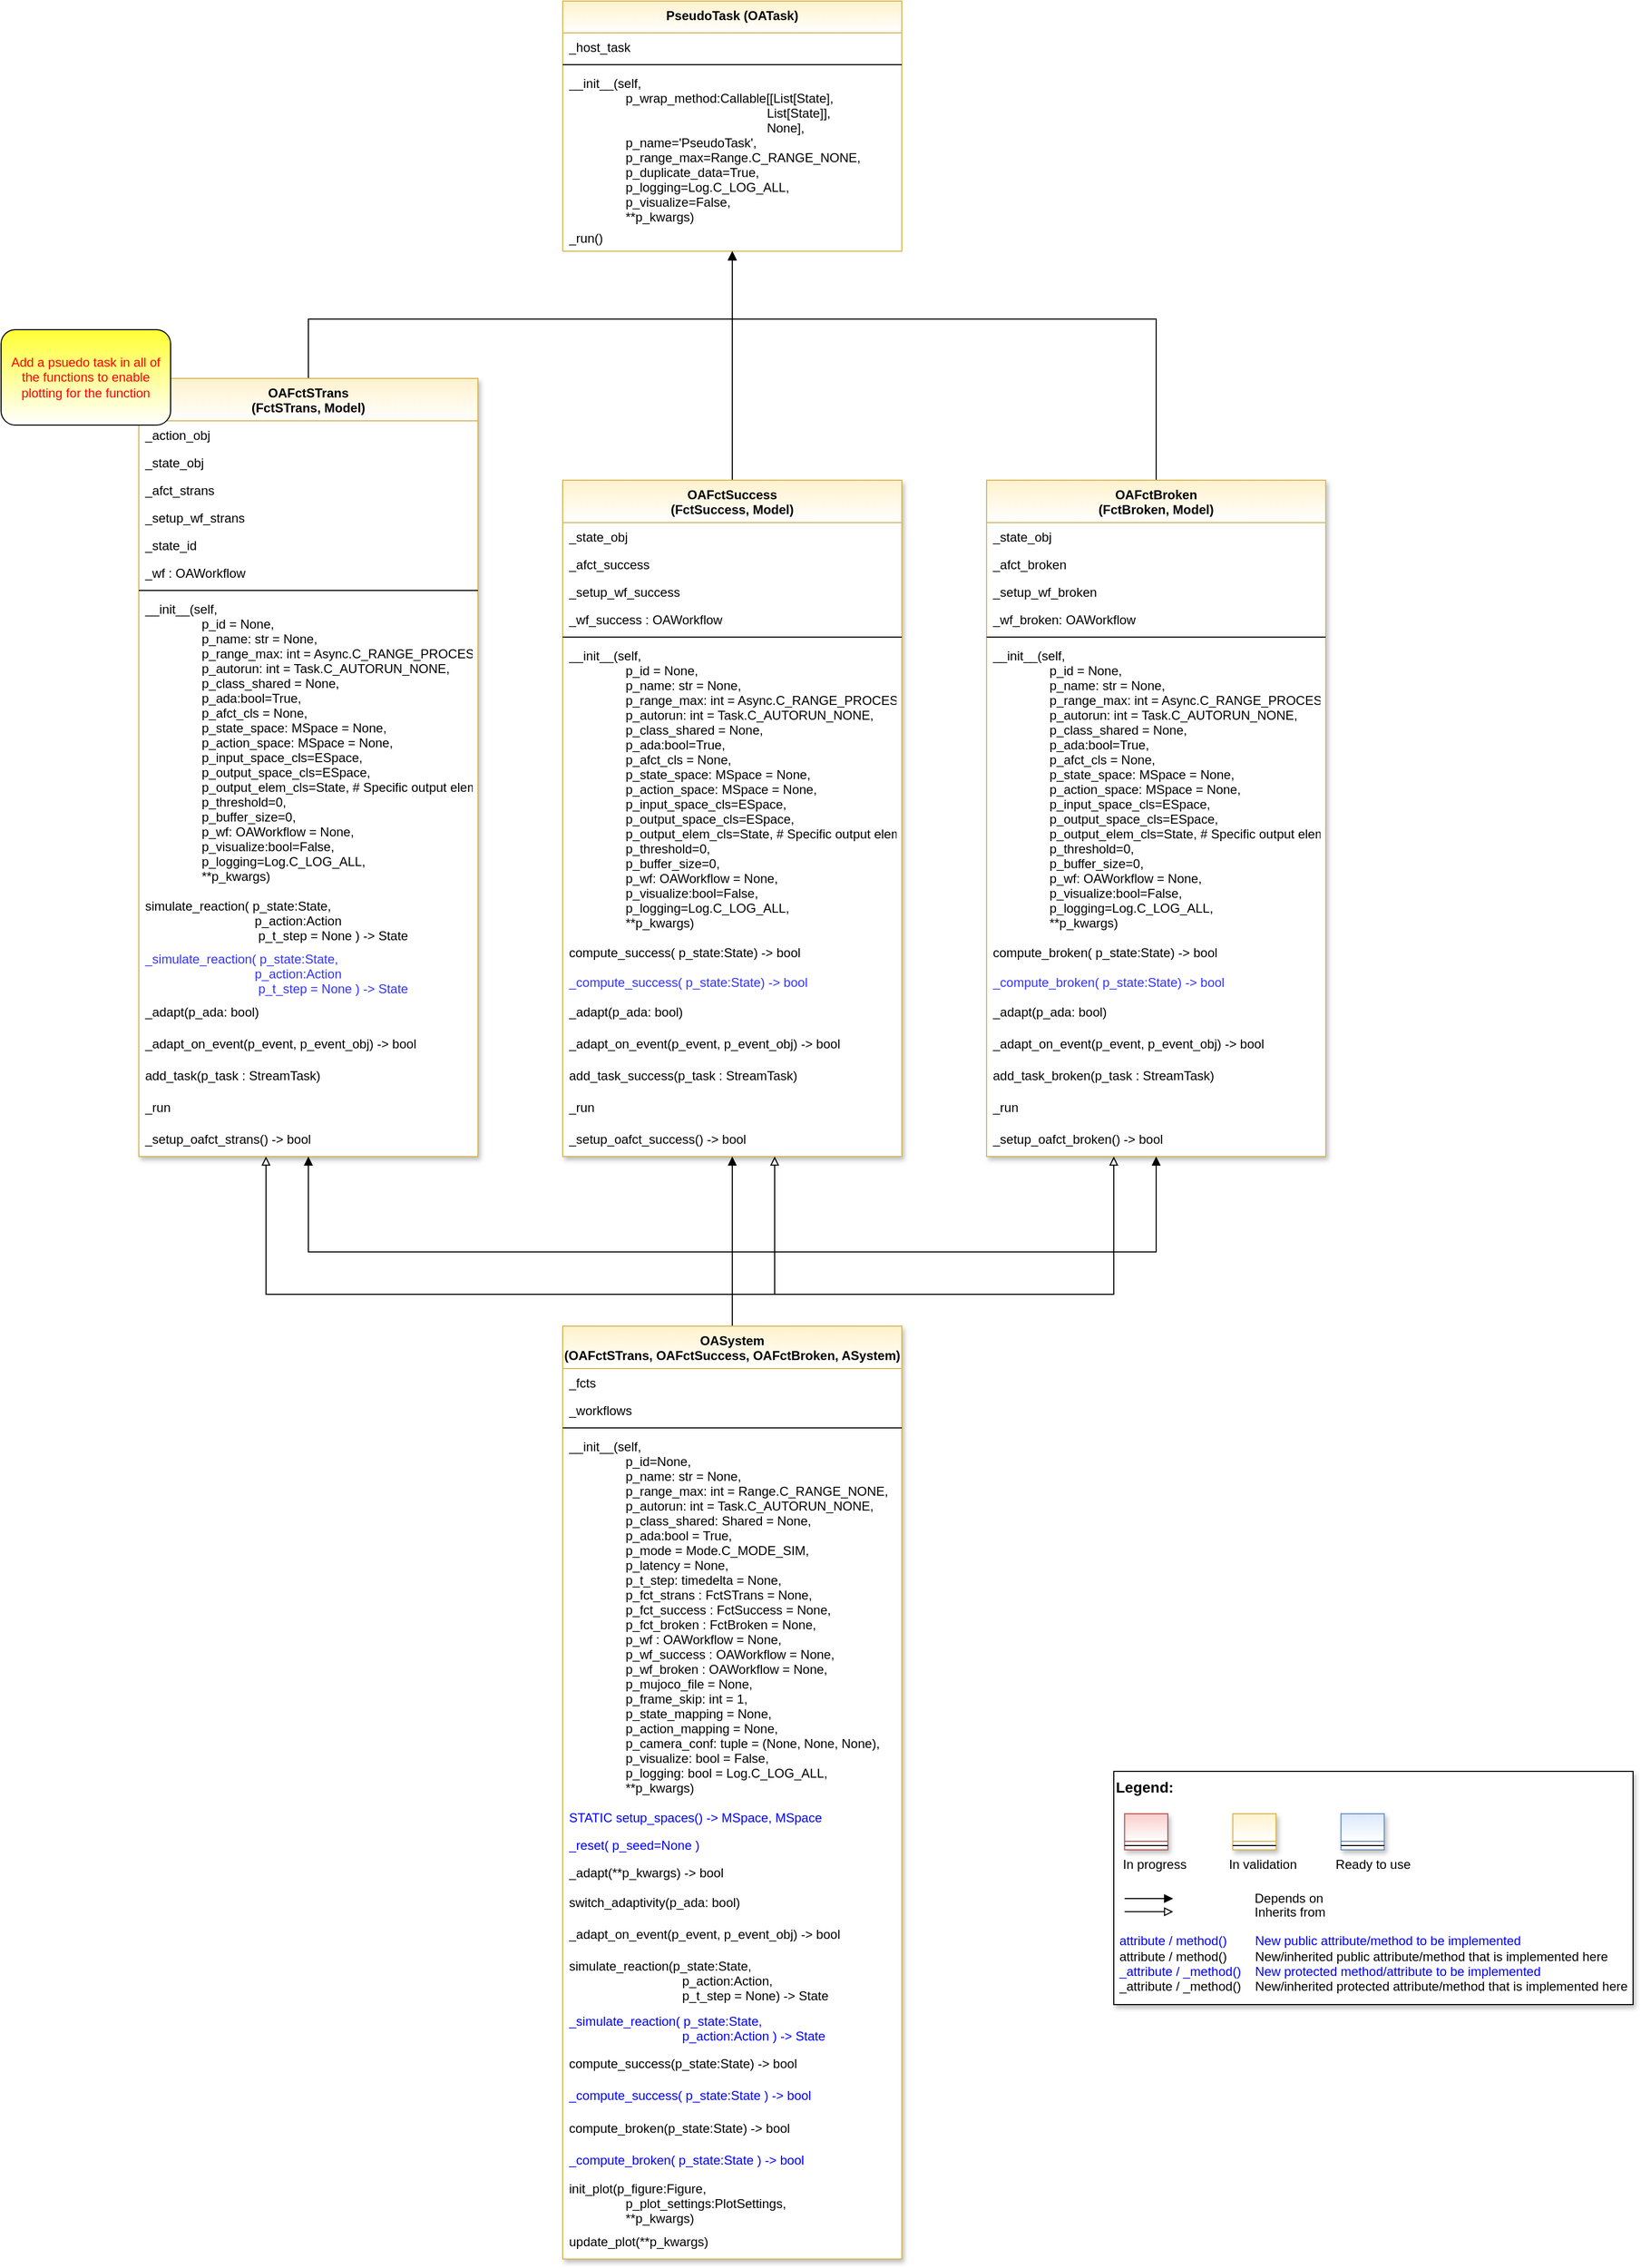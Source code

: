 <mxfile version="20.2.3" type="device"><diagram id="Zi733rjNOypD8WlfXJ94" name="Page-1"><mxGraphModel dx="2048" dy="1254" grid="1" gridSize="10" guides="1" tooltips="1" connect="1" arrows="1" fold="1" page="1" pageScale="1" pageWidth="3300" pageHeight="4681" math="0" shadow="0"><root><mxCell id="0"/><mxCell id="1" parent="0"/><mxCell id="bpcFFjgTcvPOuoqzelBe-73" style="edgeStyle=orthogonalEdgeStyle;rounded=0;orthogonalLoop=1;jettySize=auto;html=1;fontColor=default;endArrow=block;endFill=1;" parent="1" source="3nKmEHBkhuEQzgphiRRS-30" target="FAfcoikHpoE6r6L-Px94-1" edge="1"><mxGeometry relative="1" as="geometry"><Array as="points"><mxPoint x="600" y="640"/><mxPoint x="1000" y="640"/></Array></mxGeometry></mxCell><mxCell id="3nKmEHBkhuEQzgphiRRS-30" value="OAFctSTrans&#10;(FctSTrans, Model)" style="swimlane;fontStyle=1;align=center;verticalAlign=top;childLayout=stackLayout;horizontal=1;startSize=40;horizontalStack=0;resizeParent=1;resizeLast=0;collapsible=1;marginBottom=0;rounded=0;shadow=1;strokeWidth=1;fillColor=#fff2cc;strokeColor=#d6b656;swimlaneFillColor=#ffffff;gradientColor=#FFFFFF;fontColor=default;" parent="1" vertex="1"><mxGeometry x="440" y="696" width="320" height="734" as="geometry"><mxRectangle x="230" y="140" width="160" height="26" as="alternateBounds"/></mxGeometry></mxCell><mxCell id="3nKmEHBkhuEQzgphiRRS-32" value="_action_obj" style="text;align=left;verticalAlign=top;spacingLeft=4;spacingRight=4;overflow=hidden;rotatable=0;points=[[0,0.5],[1,0.5]];portConstraint=eastwest;fontColor=default;" parent="3nKmEHBkhuEQzgphiRRS-30" vertex="1"><mxGeometry y="40" width="320" height="26" as="geometry"/></mxCell><mxCell id="bpcFFjgTcvPOuoqzelBe-1" value="_state_obj" style="text;align=left;verticalAlign=top;spacingLeft=4;spacingRight=4;overflow=hidden;rotatable=0;points=[[0,0.5],[1,0.5]];portConstraint=eastwest;fontColor=default;" parent="3nKmEHBkhuEQzgphiRRS-30" vertex="1"><mxGeometry y="66" width="320" height="26" as="geometry"/></mxCell><mxCell id="bpcFFjgTcvPOuoqzelBe-2" value="_afct_strans" style="text;align=left;verticalAlign=top;spacingLeft=4;spacingRight=4;overflow=hidden;rotatable=0;points=[[0,0.5],[1,0.5]];portConstraint=eastwest;fontColor=default;" parent="3nKmEHBkhuEQzgphiRRS-30" vertex="1"><mxGeometry y="92" width="320" height="26" as="geometry"/></mxCell><mxCell id="bpcFFjgTcvPOuoqzelBe-3" value="_setup_wf_strans" style="text;align=left;verticalAlign=top;spacingLeft=4;spacingRight=4;overflow=hidden;rotatable=0;points=[[0,0.5],[1,0.5]];portConstraint=eastwest;fontColor=default;" parent="3nKmEHBkhuEQzgphiRRS-30" vertex="1"><mxGeometry y="118" width="320" height="26" as="geometry"/></mxCell><mxCell id="bpcFFjgTcvPOuoqzelBe-5" value="_state_id" style="text;align=left;verticalAlign=top;spacingLeft=4;spacingRight=4;overflow=hidden;rotatable=0;points=[[0,0.5],[1,0.5]];portConstraint=eastwest;fontColor=default;" parent="3nKmEHBkhuEQzgphiRRS-30" vertex="1"><mxGeometry y="144" width="320" height="26" as="geometry"/></mxCell><mxCell id="bpcFFjgTcvPOuoqzelBe-4" value="_wf : OAWorkflow" style="text;align=left;verticalAlign=top;spacingLeft=4;spacingRight=4;overflow=hidden;rotatable=0;points=[[0,0.5],[1,0.5]];portConstraint=eastwest;fontColor=default;" parent="3nKmEHBkhuEQzgphiRRS-30" vertex="1"><mxGeometry y="170" width="320" height="26" as="geometry"/></mxCell><mxCell id="3nKmEHBkhuEQzgphiRRS-33" value="" style="line;html=1;strokeWidth=1;align=left;verticalAlign=middle;spacingTop=-1;spacingLeft=3;spacingRight=3;rotatable=0;labelPosition=right;points=[];portConstraint=eastwest;fontColor=default;" parent="3nKmEHBkhuEQzgphiRRS-30" vertex="1"><mxGeometry y="196" width="320" height="8" as="geometry"/></mxCell><mxCell id="3nKmEHBkhuEQzgphiRRS-34" value="__init__(self,&#10;                             p_id = None,&#10;                             p_name: str = None,&#10;                             p_range_max: int = Async.C_RANGE_PROCESS,&#10;                             p_autorun: int = Task.C_AUTORUN_NONE,&#10;                             p_class_shared = None,&#10;                             p_ada:bool=True,&#10;                             p_afct_cls = None,&#10;                             p_state_space: MSpace = None,&#10;                             p_action_space: MSpace = None,&#10;                             p_input_space_cls=ESpace,&#10;                             p_output_space_cls=ESpace,&#10;                             p_output_elem_cls=State,  # Specific output element type&#10;                             p_threshold=0,&#10;                             p_buffer_size=0,&#10;                             p_wf: OAWorkflow = None,&#10;                             p_visualize:bool=False,&#10;                             p_logging=Log.C_LOG_ALL,&#10;                             **p_kwargs)" style="text;align=left;verticalAlign=top;spacingLeft=4;spacingRight=4;overflow=hidden;rotatable=0;points=[[0,0.5],[1,0.5]];portConstraint=eastwest;fontColor=default;" parent="3nKmEHBkhuEQzgphiRRS-30" vertex="1"><mxGeometry y="204" width="320" height="280" as="geometry"/></mxCell><mxCell id="3nKmEHBkhuEQzgphiRRS-35" value="simulate_reaction( p_state:State,&#10;                               p_action:Action&#10;                                p_t_step = None ) -&gt; State" style="text;align=left;verticalAlign=top;spacingLeft=4;spacingRight=4;overflow=hidden;rotatable=0;points=[[0,0.5],[1,0.5]];portConstraint=eastwest;fontColor=default;" parent="3nKmEHBkhuEQzgphiRRS-30" vertex="1"><mxGeometry y="484" width="320" height="50" as="geometry"/></mxCell><mxCell id="8cBaKWPi-zuiZ8Ee7FbF-1" value="_simulate_reaction( p_state:State,&#10;                               p_action:Action&#10;                                p_t_step = None ) -&gt; State" style="text;align=left;verticalAlign=top;spacingLeft=4;spacingRight=4;overflow=hidden;rotatable=0;points=[[0,0.5],[1,0.5]];portConstraint=eastwest;fontColor=#3333FF;" vertex="1" parent="3nKmEHBkhuEQzgphiRRS-30"><mxGeometry y="534" width="320" height="50" as="geometry"/></mxCell><mxCell id="3nKmEHBkhuEQzgphiRRS-66" value="_adapt(p_ada: bool)" style="text;align=left;verticalAlign=top;spacingLeft=4;spacingRight=4;overflow=hidden;rotatable=0;points=[[0,0.5],[1,0.5]];portConstraint=eastwest;fontColor=default;" parent="3nKmEHBkhuEQzgphiRRS-30" vertex="1"><mxGeometry y="584" width="320" height="30" as="geometry"/></mxCell><mxCell id="3nKmEHBkhuEQzgphiRRS-67" value="_adapt_on_event(p_event, p_event_obj) -&gt; bool" style="text;align=left;verticalAlign=top;spacingLeft=4;spacingRight=4;overflow=hidden;rotatable=0;points=[[0,0.5],[1,0.5]];portConstraint=eastwest;fontColor=default;" parent="3nKmEHBkhuEQzgphiRRS-30" vertex="1"><mxGeometry y="614" width="320" height="30" as="geometry"/></mxCell><mxCell id="3nKmEHBkhuEQzgphiRRS-77" value="add_task(p_task : StreamTask)" style="text;align=left;verticalAlign=top;spacingLeft=4;spacingRight=4;overflow=hidden;rotatable=0;points=[[0,0.5],[1,0.5]];portConstraint=eastwest;fontColor=default;" parent="3nKmEHBkhuEQzgphiRRS-30" vertex="1"><mxGeometry y="644" width="320" height="30" as="geometry"/></mxCell><mxCell id="bpcFFjgTcvPOuoqzelBe-6" value="_run" style="text;align=left;verticalAlign=top;spacingLeft=4;spacingRight=4;overflow=hidden;rotatable=0;points=[[0,0.5],[1,0.5]];portConstraint=eastwest;fontColor=default;" parent="3nKmEHBkhuEQzgphiRRS-30" vertex="1"><mxGeometry y="674" width="320" height="30" as="geometry"/></mxCell><mxCell id="bpcFFjgTcvPOuoqzelBe-7" value="_setup_oafct_strans() -&gt; bool" style="text;align=left;verticalAlign=top;spacingLeft=4;spacingRight=4;overflow=hidden;rotatable=0;points=[[0,0.5],[1,0.5]];portConstraint=eastwest;fontColor=default;" parent="3nKmEHBkhuEQzgphiRRS-30" vertex="1"><mxGeometry y="704" width="320" height="30" as="geometry"/></mxCell><mxCell id="3nKmEHBkhuEQzgphiRRS-52" value="" style="group" parent="1" vertex="1" connectable="0"><mxGeometry x="1360" y="2010" width="490" height="220" as="geometry"/></mxCell><mxCell id="3nKmEHBkhuEQzgphiRRS-53" value="&lt;font color=&quot;#000000&quot; size=&quot;1&quot;&gt;&lt;b style=&quot;font-size: 14px&quot;&gt;Legend:&lt;br&gt;&lt;/b&gt;&lt;/font&gt;&lt;br&gt;&lt;br&gt;&lt;br&gt;&lt;font color=&quot;#0000ff&quot; style=&quot;font-size: 6px&quot;&gt;&lt;br&gt;&lt;/font&gt;&lt;span style=&quot;color: rgb(0 , 0 , 0)&quot;&gt;&lt;font style=&quot;font-size: 4px&quot;&gt;&amp;nbsp; &amp;nbsp;&lt;/font&gt;&amp;nbsp;In progress&amp;nbsp; &amp;nbsp; &amp;nbsp; &amp;nbsp; &amp;nbsp; &amp;nbsp; In validation&amp;nbsp; &amp;nbsp; &amp;nbsp; &amp;nbsp; &amp;nbsp; &amp;nbsp;Ready to use&lt;/span&gt;&lt;font color=&quot;#000000&quot;&gt;&amp;nbsp;&lt;br&gt;&lt;/font&gt;&lt;font color=&quot;#0000ff&quot;&gt;&lt;br&gt;&lt;br&gt;&lt;br&gt;&lt;br&gt;&amp;nbsp;attribute / method()&amp;nbsp; &amp;nbsp; &amp;nbsp; &amp;nbsp; New public attribute/method to be implemented&lt;/font&gt;&lt;br&gt;&lt;font color=&quot;#000000&quot;&gt;&amp;nbsp;&lt;/font&gt;&lt;font color=&quot;#000000&quot;&gt;attribute / method()&lt;span&gt;&#9;&lt;/span&gt;&amp;nbsp; &amp;nbsp; &amp;nbsp; &amp;nbsp;New/inherited public attribute/method that is implemented here&lt;br&gt;&lt;/font&gt;&lt;font color=&quot;#0000ff&quot;&gt;&amp;nbsp;_attribute /&amp;nbsp;&lt;/font&gt;&lt;font color=&quot;#0000ff&quot;&gt;_method()&amp;nbsp; &amp;nbsp; New protected method/attribute to be implemented&lt;/font&gt;&lt;br&gt;&lt;font color=&quot;#000000&quot;&gt;&amp;nbsp;_attribute / _method()&amp;nbsp; &amp;nbsp; New/inherited protected attribute/method that is implemented here&lt;br&gt;&lt;/font&gt;&lt;font color=&quot;#000000&quot;&gt;&lt;br&gt;&lt;br&gt;&lt;br&gt;&lt;br&gt;&lt;br&gt;&lt;/font&gt;" style="text;html=1;align=left;verticalAlign=top;whiteSpace=wrap;rounded=0;fontColor=#006600;strokeColor=#000000;shadow=1;fillColor=#ffffff;" parent="3nKmEHBkhuEQzgphiRRS-52" vertex="1"><mxGeometry width="490.0" height="220" as="geometry"/></mxCell><mxCell id="3nKmEHBkhuEQzgphiRRS-54" value="Depends on" style="endArrow=block;html=1;labelPosition=right;verticalLabelPosition=middle;align=left;verticalAlign=middle;endFill=1;fontSize=12;" parent="3nKmEHBkhuEQzgphiRRS-52" edge="1"><mxGeometry x="-1623.125" y="-2180" width="51.042" height="50" as="geometry"><mxPoint x="10.208" y="120.003" as="sourcePoint"/><mxPoint x="55.991" y="120.003" as="targetPoint"/><mxPoint x="98" as="offset"/><Array as="points"><mxPoint x="30.625" y="120"/></Array></mxGeometry></mxCell><mxCell id="3nKmEHBkhuEQzgphiRRS-55" value="Inherits from" style="endArrow=block;html=1;labelPosition=right;verticalLabelPosition=middle;align=left;verticalAlign=middle;endFill=0;fontSize=12;" parent="3nKmEHBkhuEQzgphiRRS-52" edge="1"><mxGeometry x="-1623.125" y="-2180" width="51.042" height="50" as="geometry"><mxPoint x="10.208" y="132.385" as="sourcePoint"/><mxPoint x="55.991" y="132.385" as="targetPoint"/><mxPoint x="98" y="1" as="offset"/></mxGeometry></mxCell><mxCell id="3nKmEHBkhuEQzgphiRRS-56" value="" style="swimlane;fontStyle=3;align=center;verticalAlign=top;childLayout=stackLayout;horizontal=1;startSize=26;horizontalStack=0;resizeParent=1;resizeLast=0;collapsible=1;marginBottom=0;rounded=0;shadow=1;strokeWidth=1;fillColor=#f8cecc;strokeColor=#b85450;gradientColor=#ffffff;swimlaneFillColor=#ffffff;" parent="3nKmEHBkhuEQzgphiRRS-52" vertex="1"><mxGeometry x="10.208" y="40" width="40.833" height="34" as="geometry"><mxRectangle x="230" y="140" width="160" height="26" as="alternateBounds"/></mxGeometry></mxCell><mxCell id="3nKmEHBkhuEQzgphiRRS-57" value="" style="line;html=1;strokeWidth=1;align=left;verticalAlign=middle;spacingTop=-1;spacingLeft=3;spacingRight=3;rotatable=0;labelPosition=right;points=[];portConstraint=eastwest;" parent="3nKmEHBkhuEQzgphiRRS-56" vertex="1"><mxGeometry y="26" width="40.833" height="8" as="geometry"/></mxCell><mxCell id="3nKmEHBkhuEQzgphiRRS-58" value="" style="swimlane;fontStyle=3;align=center;verticalAlign=top;childLayout=stackLayout;horizontal=1;startSize=26;horizontalStack=0;resizeParent=1;resizeLast=0;collapsible=1;marginBottom=0;rounded=0;shadow=1;strokeWidth=1;fillColor=#fff2cc;strokeColor=#d6b656;gradientColor=#ffffff;swimlaneFillColor=#ffffff;" parent="3nKmEHBkhuEQzgphiRRS-52" vertex="1"><mxGeometry x="112.292" y="40" width="40.833" height="34" as="geometry"><mxRectangle x="230" y="140" width="160" height="26" as="alternateBounds"/></mxGeometry></mxCell><mxCell id="3nKmEHBkhuEQzgphiRRS-59" value="" style="line;html=1;strokeWidth=1;align=left;verticalAlign=middle;spacingTop=-1;spacingLeft=3;spacingRight=3;rotatable=0;labelPosition=right;points=[];portConstraint=eastwest;" parent="3nKmEHBkhuEQzgphiRRS-58" vertex="1"><mxGeometry y="26" width="40.833" height="8" as="geometry"/></mxCell><mxCell id="3nKmEHBkhuEQzgphiRRS-60" value="" style="swimlane;fontStyle=3;align=center;verticalAlign=top;childLayout=stackLayout;horizontal=1;startSize=26;horizontalStack=0;resizeParent=1;resizeLast=0;collapsible=1;marginBottom=0;rounded=0;shadow=1;strokeWidth=1;fillColor=#dae8fc;strokeColor=#6c8ebf;gradientColor=#ffffff;swimlaneFillColor=#ffffff;" parent="3nKmEHBkhuEQzgphiRRS-52" vertex="1"><mxGeometry x="214.375" y="40" width="40.833" height="34" as="geometry"><mxRectangle x="230" y="140" width="160" height="26" as="alternateBounds"/></mxGeometry></mxCell><mxCell id="3nKmEHBkhuEQzgphiRRS-61" value="" style="line;html=1;strokeWidth=1;align=left;verticalAlign=middle;spacingTop=-1;spacingLeft=3;spacingRight=3;rotatable=0;labelPosition=right;points=[];portConstraint=eastwest;" parent="3nKmEHBkhuEQzgphiRRS-60" vertex="1"><mxGeometry y="26" width="40.833" height="8" as="geometry"/></mxCell><mxCell id="3nKmEHBkhuEQzgphiRRS-80" value="Add a psuedo task in all of the functions to enable plotting for the function" style="rounded=1;whiteSpace=wrap;html=1;fontColor=#FF0000;gradientColor=#FFFFFF;fillColor=#FFFF33;" parent="1" vertex="1"><mxGeometry x="310" y="650" width="160" height="90" as="geometry"/></mxCell><mxCell id="FAfcoikHpoE6r6L-Px94-1" value="PseudoTask (OATask)" style="swimlane;fontStyle=1;align=center;verticalAlign=top;childLayout=stackLayout;horizontal=1;startSize=30;horizontalStack=0;resizeParent=1;resizeParentMax=0;resizeLast=0;collapsible=1;marginBottom=0;whiteSpace=wrap;fillColor=#fff2cc;strokeColor=#d6b656;gradientColor=#FFFFFF;swimlaneFillColor=#FFFFFF;" parent="1" vertex="1"><mxGeometry x="840" y="340" width="320" height="236" as="geometry"/></mxCell><mxCell id="FAfcoikHpoE6r6L-Px94-2" value="_host_task" style="text;strokeColor=none;fillColor=none;align=left;verticalAlign=top;spacingLeft=4;spacingRight=4;overflow=hidden;rotatable=0;points=[[0,0.5],[1,0.5]];portConstraint=eastwest;" parent="FAfcoikHpoE6r6L-Px94-1" vertex="1"><mxGeometry y="30" width="320" height="26" as="geometry"/></mxCell><mxCell id="FAfcoikHpoE6r6L-Px94-3" value="" style="line;strokeWidth=1;fillColor=none;align=left;verticalAlign=middle;spacingTop=-1;spacingLeft=3;spacingRight=3;rotatable=0;labelPosition=right;points=[];portConstraint=eastwest;" parent="FAfcoikHpoE6r6L-Px94-1" vertex="1"><mxGeometry y="56" width="320" height="8" as="geometry"/></mxCell><mxCell id="FAfcoikHpoE6r6L-Px94-4" value="__init__(self,&#10;                             p_wrap_method:Callable[[List[State],&#10;                                                                                             List[State]],&#10;                                                                                             None],&#10;                             p_name='PseudoTask',&#10;                             p_range_max=Range.C_RANGE_NONE,&#10;                             p_duplicate_data=True,&#10;                             p_logging=Log.C_LOG_ALL,&#10;                             p_visualize=False,&#10;                             **p_kwargs)" style="text;strokeColor=none;fillColor=none;align=left;verticalAlign=top;spacingLeft=4;spacingRight=4;overflow=hidden;rotatable=0;points=[[0,0.5],[1,0.5]];portConstraint=eastwest;" parent="FAfcoikHpoE6r6L-Px94-1" vertex="1"><mxGeometry y="64" width="320" height="146" as="geometry"/></mxCell><mxCell id="FAfcoikHpoE6r6L-Px94-6" value="_run()" style="text;strokeColor=none;fillColor=none;align=left;verticalAlign=top;spacingLeft=4;spacingRight=4;overflow=hidden;rotatable=0;points=[[0,0.5],[1,0.5]];portConstraint=eastwest;" parent="FAfcoikHpoE6r6L-Px94-1" vertex="1"><mxGeometry y="210" width="320" height="26" as="geometry"/></mxCell><mxCell id="bpcFFjgTcvPOuoqzelBe-75" style="edgeStyle=orthogonalEdgeStyle;rounded=0;orthogonalLoop=1;jettySize=auto;html=1;fontColor=default;endArrow=block;endFill=1;" parent="1" source="bpcFFjgTcvPOuoqzelBe-22" target="FAfcoikHpoE6r6L-Px94-1" edge="1"><mxGeometry relative="1" as="geometry"/></mxCell><mxCell id="bpcFFjgTcvPOuoqzelBe-22" value="OAFctSuccess&#10;(FctSuccess, Model)" style="swimlane;fontStyle=1;align=center;verticalAlign=top;childLayout=stackLayout;horizontal=1;startSize=40;horizontalStack=0;resizeParent=1;resizeLast=0;collapsible=1;marginBottom=0;rounded=0;shadow=1;strokeWidth=1;fillColor=#fff2cc;strokeColor=#d6b656;swimlaneFillColor=#ffffff;gradientColor=#FFFFFF;fontColor=default;" parent="1" vertex="1"><mxGeometry x="840" y="792" width="320" height="638" as="geometry"><mxRectangle x="230" y="140" width="160" height="26" as="alternateBounds"/></mxGeometry></mxCell><mxCell id="bpcFFjgTcvPOuoqzelBe-25" value="_state_obj" style="text;align=left;verticalAlign=top;spacingLeft=4;spacingRight=4;overflow=hidden;rotatable=0;points=[[0,0.5],[1,0.5]];portConstraint=eastwest;fontColor=default;" parent="bpcFFjgTcvPOuoqzelBe-22" vertex="1"><mxGeometry y="40" width="320" height="26" as="geometry"/></mxCell><mxCell id="bpcFFjgTcvPOuoqzelBe-26" value="_afct_success" style="text;align=left;verticalAlign=top;spacingLeft=4;spacingRight=4;overflow=hidden;rotatable=0;points=[[0,0.5],[1,0.5]];portConstraint=eastwest;fontColor=default;" parent="bpcFFjgTcvPOuoqzelBe-22" vertex="1"><mxGeometry y="66" width="320" height="26" as="geometry"/></mxCell><mxCell id="bpcFFjgTcvPOuoqzelBe-27" value="_setup_wf_success" style="text;align=left;verticalAlign=top;spacingLeft=4;spacingRight=4;overflow=hidden;rotatable=0;points=[[0,0.5],[1,0.5]];portConstraint=eastwest;fontColor=default;" parent="bpcFFjgTcvPOuoqzelBe-22" vertex="1"><mxGeometry y="92" width="320" height="26" as="geometry"/></mxCell><mxCell id="bpcFFjgTcvPOuoqzelBe-29" value="_wf_success : OAWorkflow" style="text;align=left;verticalAlign=top;spacingLeft=4;spacingRight=4;overflow=hidden;rotatable=0;points=[[0,0.5],[1,0.5]];portConstraint=eastwest;fontColor=default;" parent="bpcFFjgTcvPOuoqzelBe-22" vertex="1"><mxGeometry y="118" width="320" height="26" as="geometry"/></mxCell><mxCell id="bpcFFjgTcvPOuoqzelBe-30" value="" style="line;html=1;strokeWidth=1;align=left;verticalAlign=middle;spacingTop=-1;spacingLeft=3;spacingRight=3;rotatable=0;labelPosition=right;points=[];portConstraint=eastwest;fontColor=default;" parent="bpcFFjgTcvPOuoqzelBe-22" vertex="1"><mxGeometry y="144" width="320" height="8" as="geometry"/></mxCell><mxCell id="bpcFFjgTcvPOuoqzelBe-31" value="__init__(self,&#10;                             p_id = None,&#10;                             p_name: str = None,&#10;                             p_range_max: int = Async.C_RANGE_PROCESS,&#10;                             p_autorun: int = Task.C_AUTORUN_NONE,&#10;                             p_class_shared = None,&#10;                             p_ada:bool=True,&#10;                             p_afct_cls = None,&#10;                             p_state_space: MSpace = None,&#10;                             p_action_space: MSpace = None,&#10;                             p_input_space_cls=ESpace,&#10;                             p_output_space_cls=ESpace,&#10;                             p_output_elem_cls=State,  # Specific output element type&#10;                             p_threshold=0,&#10;                             p_buffer_size=0,&#10;                             p_wf: OAWorkflow = None,&#10;                             p_visualize:bool=False,&#10;                             p_logging=Log.C_LOG_ALL,&#10;                             **p_kwargs)" style="text;align=left;verticalAlign=top;spacingLeft=4;spacingRight=4;overflow=hidden;rotatable=0;points=[[0,0.5],[1,0.5]];portConstraint=eastwest;fontColor=default;" parent="bpcFFjgTcvPOuoqzelBe-22" vertex="1"><mxGeometry y="152" width="320" height="280" as="geometry"/></mxCell><mxCell id="bpcFFjgTcvPOuoqzelBe-32" value="compute_success( p_state:State) -&gt; bool" style="text;align=left;verticalAlign=top;spacingLeft=4;spacingRight=4;overflow=hidden;rotatable=0;points=[[0,0.5],[1,0.5]];portConstraint=eastwest;fontColor=default;" parent="bpcFFjgTcvPOuoqzelBe-22" vertex="1"><mxGeometry y="432" width="320" height="28" as="geometry"/></mxCell><mxCell id="8cBaKWPi-zuiZ8Ee7FbF-2" value="_compute_success( p_state:State) -&gt; bool" style="text;align=left;verticalAlign=top;spacingLeft=4;spacingRight=4;overflow=hidden;rotatable=0;points=[[0,0.5],[1,0.5]];portConstraint=eastwest;fontColor=#3333FF;" vertex="1" parent="bpcFFjgTcvPOuoqzelBe-22"><mxGeometry y="460" width="320" height="28" as="geometry"/></mxCell><mxCell id="bpcFFjgTcvPOuoqzelBe-33" value="_adapt(p_ada: bool)" style="text;align=left;verticalAlign=top;spacingLeft=4;spacingRight=4;overflow=hidden;rotatable=0;points=[[0,0.5],[1,0.5]];portConstraint=eastwest;fontColor=default;" parent="bpcFFjgTcvPOuoqzelBe-22" vertex="1"><mxGeometry y="488" width="320" height="30" as="geometry"/></mxCell><mxCell id="bpcFFjgTcvPOuoqzelBe-34" value="_adapt_on_event(p_event, p_event_obj) -&gt; bool" style="text;align=left;verticalAlign=top;spacingLeft=4;spacingRight=4;overflow=hidden;rotatable=0;points=[[0,0.5],[1,0.5]];portConstraint=eastwest;fontColor=default;" parent="bpcFFjgTcvPOuoqzelBe-22" vertex="1"><mxGeometry y="518" width="320" height="30" as="geometry"/></mxCell><mxCell id="bpcFFjgTcvPOuoqzelBe-35" value="add_task_success(p_task : StreamTask)" style="text;align=left;verticalAlign=top;spacingLeft=4;spacingRight=4;overflow=hidden;rotatable=0;points=[[0,0.5],[1,0.5]];portConstraint=eastwest;fontColor=default;" parent="bpcFFjgTcvPOuoqzelBe-22" vertex="1"><mxGeometry y="548" width="320" height="30" as="geometry"/></mxCell><mxCell id="bpcFFjgTcvPOuoqzelBe-36" value="_run" style="text;align=left;verticalAlign=top;spacingLeft=4;spacingRight=4;overflow=hidden;rotatable=0;points=[[0,0.5],[1,0.5]];portConstraint=eastwest;fontColor=default;" parent="bpcFFjgTcvPOuoqzelBe-22" vertex="1"><mxGeometry y="578" width="320" height="30" as="geometry"/></mxCell><mxCell id="bpcFFjgTcvPOuoqzelBe-37" value="_setup_oafct_success() -&gt; bool" style="text;align=left;verticalAlign=top;spacingLeft=4;spacingRight=4;overflow=hidden;rotatable=0;points=[[0,0.5],[1,0.5]];portConstraint=eastwest;fontColor=default;" parent="bpcFFjgTcvPOuoqzelBe-22" vertex="1"><mxGeometry y="608" width="320" height="30" as="geometry"/></mxCell><mxCell id="bpcFFjgTcvPOuoqzelBe-76" style="edgeStyle=orthogonalEdgeStyle;rounded=0;orthogonalLoop=1;jettySize=auto;html=1;fontColor=default;endArrow=block;endFill=1;" parent="1" source="bpcFFjgTcvPOuoqzelBe-38" target="FAfcoikHpoE6r6L-Px94-1" edge="1"><mxGeometry relative="1" as="geometry"><Array as="points"><mxPoint x="1400" y="640"/><mxPoint x="1000" y="640"/></Array></mxGeometry></mxCell><mxCell id="bpcFFjgTcvPOuoqzelBe-38" value="OAFctBroken&#10;(FctBroken, Model)" style="swimlane;fontStyle=1;align=center;verticalAlign=top;childLayout=stackLayout;horizontal=1;startSize=40;horizontalStack=0;resizeParent=1;resizeLast=0;collapsible=1;marginBottom=0;rounded=0;shadow=1;strokeWidth=1;fillColor=#fff2cc;strokeColor=#d6b656;swimlaneFillColor=#ffffff;gradientColor=#FFFFFF;fontColor=default;" parent="1" vertex="1"><mxGeometry x="1240" y="792" width="320" height="638" as="geometry"><mxRectangle x="230" y="140" width="160" height="26" as="alternateBounds"/></mxGeometry></mxCell><mxCell id="bpcFFjgTcvPOuoqzelBe-39" value="_state_obj" style="text;align=left;verticalAlign=top;spacingLeft=4;spacingRight=4;overflow=hidden;rotatable=0;points=[[0,0.5],[1,0.5]];portConstraint=eastwest;fontColor=default;" parent="bpcFFjgTcvPOuoqzelBe-38" vertex="1"><mxGeometry y="40" width="320" height="26" as="geometry"/></mxCell><mxCell id="bpcFFjgTcvPOuoqzelBe-40" value="_afct_broken" style="text;align=left;verticalAlign=top;spacingLeft=4;spacingRight=4;overflow=hidden;rotatable=0;points=[[0,0.5],[1,0.5]];portConstraint=eastwest;fontColor=default;" parent="bpcFFjgTcvPOuoqzelBe-38" vertex="1"><mxGeometry y="66" width="320" height="26" as="geometry"/></mxCell><mxCell id="bpcFFjgTcvPOuoqzelBe-41" value="_setup_wf_broken" style="text;align=left;verticalAlign=top;spacingLeft=4;spacingRight=4;overflow=hidden;rotatable=0;points=[[0,0.5],[1,0.5]];portConstraint=eastwest;fontColor=default;" parent="bpcFFjgTcvPOuoqzelBe-38" vertex="1"><mxGeometry y="92" width="320" height="26" as="geometry"/></mxCell><mxCell id="bpcFFjgTcvPOuoqzelBe-42" value="_wf_broken: OAWorkflow" style="text;align=left;verticalAlign=top;spacingLeft=4;spacingRight=4;overflow=hidden;rotatable=0;points=[[0,0.5],[1,0.5]];portConstraint=eastwest;fontColor=default;" parent="bpcFFjgTcvPOuoqzelBe-38" vertex="1"><mxGeometry y="118" width="320" height="26" as="geometry"/></mxCell><mxCell id="bpcFFjgTcvPOuoqzelBe-43" value="" style="line;html=1;strokeWidth=1;align=left;verticalAlign=middle;spacingTop=-1;spacingLeft=3;spacingRight=3;rotatable=0;labelPosition=right;points=[];portConstraint=eastwest;fontColor=default;" parent="bpcFFjgTcvPOuoqzelBe-38" vertex="1"><mxGeometry y="144" width="320" height="8" as="geometry"/></mxCell><mxCell id="bpcFFjgTcvPOuoqzelBe-44" value="__init__(self,&#10;                             p_id = None,&#10;                             p_name: str = None,&#10;                             p_range_max: int = Async.C_RANGE_PROCESS,&#10;                             p_autorun: int = Task.C_AUTORUN_NONE,&#10;                             p_class_shared = None,&#10;                             p_ada:bool=True,&#10;                             p_afct_cls = None,&#10;                             p_state_space: MSpace = None,&#10;                             p_action_space: MSpace = None,&#10;                             p_input_space_cls=ESpace,&#10;                             p_output_space_cls=ESpace,&#10;                             p_output_elem_cls=State,  # Specific output element type&#10;                             p_threshold=0,&#10;                             p_buffer_size=0,&#10;                             p_wf: OAWorkflow = None,&#10;                             p_visualize:bool=False,&#10;                             p_logging=Log.C_LOG_ALL,&#10;                             **p_kwargs)" style="text;align=left;verticalAlign=top;spacingLeft=4;spacingRight=4;overflow=hidden;rotatable=0;points=[[0,0.5],[1,0.5]];portConstraint=eastwest;fontColor=default;" parent="bpcFFjgTcvPOuoqzelBe-38" vertex="1"><mxGeometry y="152" width="320" height="280" as="geometry"/></mxCell><mxCell id="bpcFFjgTcvPOuoqzelBe-45" value="compute_broken( p_state:State) -&gt; bool" style="text;align=left;verticalAlign=top;spacingLeft=4;spacingRight=4;overflow=hidden;rotatable=0;points=[[0,0.5],[1,0.5]];portConstraint=eastwest;fontColor=default;" parent="bpcFFjgTcvPOuoqzelBe-38" vertex="1"><mxGeometry y="432" width="320" height="28" as="geometry"/></mxCell><mxCell id="8cBaKWPi-zuiZ8Ee7FbF-3" value="_compute_broken( p_state:State) -&gt; bool" style="text;align=left;verticalAlign=top;spacingLeft=4;spacingRight=4;overflow=hidden;rotatable=0;points=[[0,0.5],[1,0.5]];portConstraint=eastwest;fontColor=#3333FF;" vertex="1" parent="bpcFFjgTcvPOuoqzelBe-38"><mxGeometry y="460" width="320" height="28" as="geometry"/></mxCell><mxCell id="bpcFFjgTcvPOuoqzelBe-46" value="_adapt(p_ada: bool)" style="text;align=left;verticalAlign=top;spacingLeft=4;spacingRight=4;overflow=hidden;rotatable=0;points=[[0,0.5],[1,0.5]];portConstraint=eastwest;fontColor=default;" parent="bpcFFjgTcvPOuoqzelBe-38" vertex="1"><mxGeometry y="488" width="320" height="30" as="geometry"/></mxCell><mxCell id="bpcFFjgTcvPOuoqzelBe-47" value="_adapt_on_event(p_event, p_event_obj) -&gt; bool" style="text;align=left;verticalAlign=top;spacingLeft=4;spacingRight=4;overflow=hidden;rotatable=0;points=[[0,0.5],[1,0.5]];portConstraint=eastwest;fontColor=default;" parent="bpcFFjgTcvPOuoqzelBe-38" vertex="1"><mxGeometry y="518" width="320" height="30" as="geometry"/></mxCell><mxCell id="bpcFFjgTcvPOuoqzelBe-48" value="add_task_broken(p_task : StreamTask)" style="text;align=left;verticalAlign=top;spacingLeft=4;spacingRight=4;overflow=hidden;rotatable=0;points=[[0,0.5],[1,0.5]];portConstraint=eastwest;fontColor=default;" parent="bpcFFjgTcvPOuoqzelBe-38" vertex="1"><mxGeometry y="548" width="320" height="30" as="geometry"/></mxCell><mxCell id="bpcFFjgTcvPOuoqzelBe-49" value="_run" style="text;align=left;verticalAlign=top;spacingLeft=4;spacingRight=4;overflow=hidden;rotatable=0;points=[[0,0.5],[1,0.5]];portConstraint=eastwest;fontColor=default;" parent="bpcFFjgTcvPOuoqzelBe-38" vertex="1"><mxGeometry y="578" width="320" height="30" as="geometry"/></mxCell><mxCell id="bpcFFjgTcvPOuoqzelBe-50" value="_setup_oafct_broken() -&gt; bool" style="text;align=left;verticalAlign=top;spacingLeft=4;spacingRight=4;overflow=hidden;rotatable=0;points=[[0,0.5],[1,0.5]];portConstraint=eastwest;fontColor=default;" parent="bpcFFjgTcvPOuoqzelBe-38" vertex="1"><mxGeometry y="608" width="320" height="30" as="geometry"/></mxCell><mxCell id="bpcFFjgTcvPOuoqzelBe-67" style="edgeStyle=orthogonalEdgeStyle;rounded=0;orthogonalLoop=1;jettySize=auto;html=1;fontColor=default;endArrow=block;endFill=1;" parent="1" source="bpcFFjgTcvPOuoqzelBe-51" target="3nKmEHBkhuEQzgphiRRS-30" edge="1"><mxGeometry relative="1" as="geometry"><Array as="points"><mxPoint x="1000" y="1520"/><mxPoint x="600" y="1520"/></Array></mxGeometry></mxCell><mxCell id="bpcFFjgTcvPOuoqzelBe-68" style="edgeStyle=orthogonalEdgeStyle;rounded=0;orthogonalLoop=1;jettySize=auto;html=1;fontColor=default;endArrow=block;endFill=1;" parent="1" source="bpcFFjgTcvPOuoqzelBe-51" target="bpcFFjgTcvPOuoqzelBe-22" edge="1"><mxGeometry relative="1" as="geometry"/></mxCell><mxCell id="bpcFFjgTcvPOuoqzelBe-69" style="edgeStyle=orthogonalEdgeStyle;rounded=0;orthogonalLoop=1;jettySize=auto;html=1;fontColor=default;endArrow=block;endFill=1;" parent="1" source="bpcFFjgTcvPOuoqzelBe-51" target="bpcFFjgTcvPOuoqzelBe-38" edge="1"><mxGeometry relative="1" as="geometry"><Array as="points"><mxPoint x="1000" y="1520"/><mxPoint x="1400" y="1520"/></Array></mxGeometry></mxCell><mxCell id="bpcFFjgTcvPOuoqzelBe-70" style="edgeStyle=orthogonalEdgeStyle;rounded=0;orthogonalLoop=1;jettySize=auto;html=1;fontColor=default;endArrow=block;endFill=0;" parent="1" source="bpcFFjgTcvPOuoqzelBe-51" target="3nKmEHBkhuEQzgphiRRS-30" edge="1"><mxGeometry relative="1" as="geometry"><Array as="points"><mxPoint x="1000" y="1560"/><mxPoint x="560" y="1560"/></Array></mxGeometry></mxCell><mxCell id="bpcFFjgTcvPOuoqzelBe-71" style="edgeStyle=orthogonalEdgeStyle;rounded=0;orthogonalLoop=1;jettySize=auto;html=1;fontColor=default;endArrow=block;endFill=0;" parent="1" source="bpcFFjgTcvPOuoqzelBe-51" target="bpcFFjgTcvPOuoqzelBe-22" edge="1"><mxGeometry relative="1" as="geometry"><Array as="points"><mxPoint x="1000" y="1560"/><mxPoint x="1040" y="1560"/></Array></mxGeometry></mxCell><mxCell id="bpcFFjgTcvPOuoqzelBe-72" style="edgeStyle=orthogonalEdgeStyle;rounded=0;orthogonalLoop=1;jettySize=auto;html=1;fontColor=default;endArrow=block;endFill=0;" parent="1" source="bpcFFjgTcvPOuoqzelBe-51" target="bpcFFjgTcvPOuoqzelBe-38" edge="1"><mxGeometry relative="1" as="geometry"><Array as="points"><mxPoint x="1000" y="1560"/><mxPoint x="1360" y="1560"/></Array></mxGeometry></mxCell><mxCell id="bpcFFjgTcvPOuoqzelBe-51" value="OASystem&#10;(OAFctSTrans, OAFctSuccess, OAFctBroken, ASystem)" style="swimlane;fontStyle=1;align=center;verticalAlign=top;childLayout=stackLayout;horizontal=1;startSize=40;horizontalStack=0;resizeParent=1;resizeLast=0;collapsible=1;marginBottom=0;rounded=0;shadow=1;strokeWidth=1;fillColor=#fff2cc;strokeColor=#d6b656;swimlaneFillColor=#ffffff;gradientColor=#FFFFFF;fontColor=default;" parent="1" vertex="1"><mxGeometry x="840" y="1590" width="320" height="880" as="geometry"><mxRectangle x="230" y="140" width="160" height="26" as="alternateBounds"/></mxGeometry></mxCell><mxCell id="bpcFFjgTcvPOuoqzelBe-54" value="_fcts" style="text;align=left;verticalAlign=top;spacingLeft=4;spacingRight=4;overflow=hidden;rotatable=0;points=[[0,0.5],[1,0.5]];portConstraint=eastwest;fontColor=default;" parent="bpcFFjgTcvPOuoqzelBe-51" vertex="1"><mxGeometry y="40" width="320" height="26" as="geometry"/></mxCell><mxCell id="bpcFFjgTcvPOuoqzelBe-55" value="_workflows" style="text;align=left;verticalAlign=top;spacingLeft=4;spacingRight=4;overflow=hidden;rotatable=0;points=[[0,0.5],[1,0.5]];portConstraint=eastwest;fontColor=default;" parent="bpcFFjgTcvPOuoqzelBe-51" vertex="1"><mxGeometry y="66" width="320" height="26" as="geometry"/></mxCell><mxCell id="bpcFFjgTcvPOuoqzelBe-56" value="" style="line;html=1;strokeWidth=1;align=left;verticalAlign=middle;spacingTop=-1;spacingLeft=3;spacingRight=3;rotatable=0;labelPosition=right;points=[];portConstraint=eastwest;fontColor=default;" parent="bpcFFjgTcvPOuoqzelBe-51" vertex="1"><mxGeometry y="92" width="320" height="8" as="geometry"/></mxCell><mxCell id="bpcFFjgTcvPOuoqzelBe-57" value="__init__(self,&#10;                             p_id=None,&#10;                             p_name: str = None,&#10;                             p_range_max: int = Range.C_RANGE_NONE,&#10;                             p_autorun: int = Task.C_AUTORUN_NONE,&#10;                             p_class_shared: Shared = None,&#10;                             p_ada:bool = True,&#10;                             p_mode = Mode.C_MODE_SIM,&#10;                             p_latency = None,&#10;                             p_t_step: timedelta = None,&#10;                             p_fct_strans : FctSTrans = None,&#10;                             p_fct_success : FctSuccess = None,&#10;                             p_fct_broken : FctBroken = None,&#10;                             p_wf : OAWorkflow = None,&#10;                             p_wf_success : OAWorkflow = None,&#10;                             p_wf_broken : OAWorkflow = None,&#10;                             p_mujoco_file = None,&#10;                             p_frame_skip: int = 1,&#10;                             p_state_mapping = None,&#10;                             p_action_mapping = None,&#10;                             p_camera_conf: tuple = (None, None, None),&#10;                             p_visualize: bool = False,&#10;                             p_logging: bool = Log.C_LOG_ALL,&#10;                             **p_kwargs)" style="text;align=left;verticalAlign=top;spacingLeft=4;spacingRight=4;overflow=hidden;rotatable=0;points=[[0,0.5],[1,0.5]];portConstraint=eastwest;fontColor=default;" parent="bpcFFjgTcvPOuoqzelBe-51" vertex="1"><mxGeometry y="100" width="320" height="350" as="geometry"/></mxCell><mxCell id="8cBaKWPi-zuiZ8Ee7FbF-4" value="STATIC setup_spaces() -&gt; MSpace, MSpace" style="text;align=left;verticalAlign=top;spacingLeft=4;spacingRight=4;overflow=hidden;rotatable=0;points=[[0,0.5],[1,0.5]];portConstraint=eastwest;fontColor=#0000FF;" vertex="1" parent="bpcFFjgTcvPOuoqzelBe-51"><mxGeometry y="450" width="320" height="26" as="geometry"/></mxCell><mxCell id="8cBaKWPi-zuiZ8Ee7FbF-5" value="_reset( p_seed=None )" style="text;align=left;verticalAlign=top;spacingLeft=4;spacingRight=4;overflow=hidden;rotatable=0;points=[[0,0.5],[1,0.5]];portConstraint=eastwest;fontColor=#0000FF;" vertex="1" parent="bpcFFjgTcvPOuoqzelBe-51"><mxGeometry y="476" width="320" height="26" as="geometry"/></mxCell><mxCell id="bpcFFjgTcvPOuoqzelBe-58" value="_adapt(**p_kwargs) -&gt; bool" style="text;align=left;verticalAlign=top;spacingLeft=4;spacingRight=4;overflow=hidden;rotatable=0;points=[[0,0.5],[1,0.5]];portConstraint=eastwest;fontColor=default;" parent="bpcFFjgTcvPOuoqzelBe-51" vertex="1"><mxGeometry y="502" width="320" height="28" as="geometry"/></mxCell><mxCell id="bpcFFjgTcvPOuoqzelBe-59" value="switch_adaptivity(p_ada: bool)" style="text;align=left;verticalAlign=top;spacingLeft=4;spacingRight=4;overflow=hidden;rotatable=0;points=[[0,0.5],[1,0.5]];portConstraint=eastwest;fontColor=default;" parent="bpcFFjgTcvPOuoqzelBe-51" vertex="1"><mxGeometry y="530" width="320" height="30" as="geometry"/></mxCell><mxCell id="bpcFFjgTcvPOuoqzelBe-60" value="_adapt_on_event(p_event, p_event_obj) -&gt; bool" style="text;align=left;verticalAlign=top;spacingLeft=4;spacingRight=4;overflow=hidden;rotatable=0;points=[[0,0.5],[1,0.5]];portConstraint=eastwest;fontColor=default;" parent="bpcFFjgTcvPOuoqzelBe-51" vertex="1"><mxGeometry y="560" width="320" height="30" as="geometry"/></mxCell><mxCell id="bpcFFjgTcvPOuoqzelBe-64" value="simulate_reaction(p_state:State, &#10;                                p_action:Action, &#10;                                p_t_step = None) -&gt; State" style="text;align=left;verticalAlign=top;spacingLeft=4;spacingRight=4;overflow=hidden;rotatable=0;points=[[0,0.5],[1,0.5]];portConstraint=eastwest;fontColor=default;" parent="bpcFFjgTcvPOuoqzelBe-51" vertex="1"><mxGeometry y="590" width="320" height="52" as="geometry"/></mxCell><mxCell id="8cBaKWPi-zuiZ8Ee7FbF-6" value="_simulate_reaction( p_state:State, &#10;                                p_action:Action ) -&gt; State" style="text;align=left;verticalAlign=top;spacingLeft=4;spacingRight=4;overflow=hidden;rotatable=0;points=[[0,0.5],[1,0.5]];portConstraint=eastwest;fontColor=#0000FF;" vertex="1" parent="bpcFFjgTcvPOuoqzelBe-51"><mxGeometry y="642" width="320" height="40" as="geometry"/></mxCell><mxCell id="bpcFFjgTcvPOuoqzelBe-62" value="compute_success(p_state:State) -&gt; bool" style="text;align=left;verticalAlign=top;spacingLeft=4;spacingRight=4;overflow=hidden;rotatable=0;points=[[0,0.5],[1,0.5]];portConstraint=eastwest;fontColor=default;" parent="bpcFFjgTcvPOuoqzelBe-51" vertex="1"><mxGeometry y="682" width="320" height="30" as="geometry"/></mxCell><mxCell id="8cBaKWPi-zuiZ8Ee7FbF-7" value="_compute_success( p_state:State ) -&gt; bool" style="text;align=left;verticalAlign=top;spacingLeft=4;spacingRight=4;overflow=hidden;rotatable=0;points=[[0,0.5],[1,0.5]];portConstraint=eastwest;fontColor=#0000FF;" vertex="1" parent="bpcFFjgTcvPOuoqzelBe-51"><mxGeometry y="712" width="320" height="31" as="geometry"/></mxCell><mxCell id="bpcFFjgTcvPOuoqzelBe-63" value="compute_broken(p_state:State) -&gt; bool" style="text;align=left;verticalAlign=top;spacingLeft=4;spacingRight=4;overflow=hidden;rotatable=0;points=[[0,0.5],[1,0.5]];portConstraint=eastwest;fontColor=default;" parent="bpcFFjgTcvPOuoqzelBe-51" vertex="1"><mxGeometry y="743" width="320" height="30" as="geometry"/></mxCell><mxCell id="8cBaKWPi-zuiZ8Ee7FbF-8" value="_compute_broken( p_state:State ) -&gt; bool" style="text;align=left;verticalAlign=top;spacingLeft=4;spacingRight=4;overflow=hidden;rotatable=0;points=[[0,0.5],[1,0.5]];portConstraint=eastwest;fontColor=#0000FF;" vertex="1" parent="bpcFFjgTcvPOuoqzelBe-51"><mxGeometry y="773" width="320" height="27" as="geometry"/></mxCell><mxCell id="bpcFFjgTcvPOuoqzelBe-65" value="init_plot(p_figure:Figure,&#10;                p_plot_settings:PlotSettings,&#10;                **p_kwargs)" style="text;align=left;verticalAlign=top;spacingLeft=4;spacingRight=4;overflow=hidden;rotatable=0;points=[[0,0.5],[1,0.5]];portConstraint=eastwest;fontColor=default;" parent="bpcFFjgTcvPOuoqzelBe-51" vertex="1"><mxGeometry y="800" width="320" height="50" as="geometry"/></mxCell><mxCell id="bpcFFjgTcvPOuoqzelBe-66" value="update_plot(**p_kwargs)" style="text;align=left;verticalAlign=top;spacingLeft=4;spacingRight=4;overflow=hidden;rotatable=0;points=[[0,0.5],[1,0.5]];portConstraint=eastwest;fontColor=default;" parent="bpcFFjgTcvPOuoqzelBe-51" vertex="1"><mxGeometry y="850" width="320" height="30" as="geometry"/></mxCell></root></mxGraphModel></diagram></mxfile>